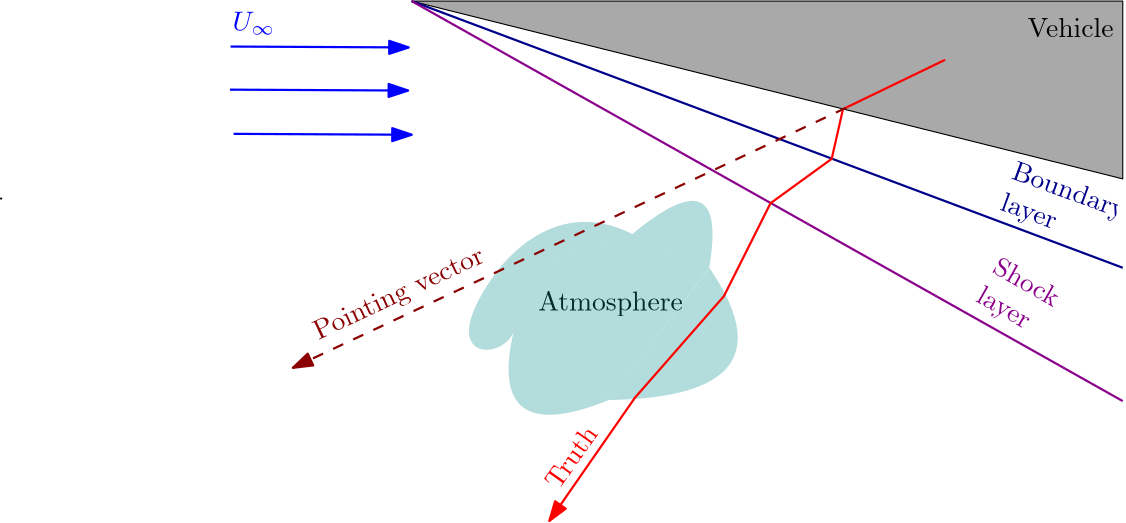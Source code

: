 <?xml version="1.0"?>
<!DOCTYPE ipe SYSTEM "ipe.dtd">
<ipe version="70218" creator="Ipe 7.2.28">
<info created="D:20240301155519" modified="D:20240301224914"/>
<ipestyle name="basic">
<symbol name="arrow/arc(spx)">
<path stroke="sym-stroke" fill="sym-stroke" pen="sym-pen">
0 0 m
-1 0.333 l
-1 -0.333 l
h
</path>
</symbol>
<symbol name="arrow/farc(spx)">
<path stroke="sym-stroke" fill="white" pen="sym-pen">
0 0 m
-1 0.333 l
-1 -0.333 l
h
</path>
</symbol>
<symbol name="arrow/ptarc(spx)">
<path stroke="sym-stroke" fill="sym-stroke" pen="sym-pen">
0 0 m
-1 0.333 l
-0.8 0 l
-1 -0.333 l
h
</path>
</symbol>
<symbol name="arrow/fptarc(spx)">
<path stroke="sym-stroke" fill="white" pen="sym-pen">
0 0 m
-1 0.333 l
-0.8 0 l
-1 -0.333 l
h
</path>
</symbol>
<symbol name="mark/circle(sx)" transformations="translations">
<path fill="sym-stroke">
0.6 0 0 0.6 0 0 e
0.4 0 0 0.4 0 0 e
</path>
</symbol>
<symbol name="mark/disk(sx)" transformations="translations">
<path fill="sym-stroke">
0.6 0 0 0.6 0 0 e
</path>
</symbol>
<symbol name="mark/fdisk(sfx)" transformations="translations">
<group>
<path fill="sym-fill">
0.5 0 0 0.5 0 0 e
</path>
<path fill="sym-stroke" fillrule="eofill">
0.6 0 0 0.6 0 0 e
0.4 0 0 0.4 0 0 e
</path>
</group>
</symbol>
<symbol name="mark/box(sx)" transformations="translations">
<path fill="sym-stroke" fillrule="eofill">
-0.6 -0.6 m
0.6 -0.6 l
0.6 0.6 l
-0.6 0.6 l
h
-0.4 -0.4 m
0.4 -0.4 l
0.4 0.4 l
-0.4 0.4 l
h
</path>
</symbol>
<symbol name="mark/square(sx)" transformations="translations">
<path fill="sym-stroke">
-0.6 -0.6 m
0.6 -0.6 l
0.6 0.6 l
-0.6 0.6 l
h
</path>
</symbol>
<symbol name="mark/fsquare(sfx)" transformations="translations">
<group>
<path fill="sym-fill">
-0.5 -0.5 m
0.5 -0.5 l
0.5 0.5 l
-0.5 0.5 l
h
</path>
<path fill="sym-stroke" fillrule="eofill">
-0.6 -0.6 m
0.6 -0.6 l
0.6 0.6 l
-0.6 0.6 l
h
-0.4 -0.4 m
0.4 -0.4 l
0.4 0.4 l
-0.4 0.4 l
h
</path>
</group>
</symbol>
<symbol name="mark/cross(sx)" transformations="translations">
<group>
<path fill="sym-stroke">
-0.43 -0.57 m
0.57 0.43 l
0.43 0.57 l
-0.57 -0.43 l
h
</path>
<path fill="sym-stroke">
-0.43 0.57 m
0.57 -0.43 l
0.43 -0.57 l
-0.57 0.43 l
h
</path>
</group>
</symbol>
<symbol name="arrow/fnormal(spx)">
<path stroke="sym-stroke" fill="white" pen="sym-pen">
0 0 m
-1 0.333 l
-1 -0.333 l
h
</path>
</symbol>
<symbol name="arrow/pointed(spx)">
<path stroke="sym-stroke" fill="sym-stroke" pen="sym-pen">
0 0 m
-1 0.333 l
-0.8 0 l
-1 -0.333 l
h
</path>
</symbol>
<symbol name="arrow/fpointed(spx)">
<path stroke="sym-stroke" fill="white" pen="sym-pen">
0 0 m
-1 0.333 l
-0.8 0 l
-1 -0.333 l
h
</path>
</symbol>
<symbol name="arrow/linear(spx)">
<path stroke="sym-stroke" pen="sym-pen">
-1 0.333 m
0 0 l
-1 -0.333 l
</path>
</symbol>
<symbol name="arrow/fdouble(spx)">
<path stroke="sym-stroke" fill="white" pen="sym-pen">
0 0 m
-1 0.333 l
-1 -0.333 l
h
-1 0 m
-2 0.333 l
-2 -0.333 l
h
</path>
</symbol>
<symbol name="arrow/double(spx)">
<path stroke="sym-stroke" fill="sym-stroke" pen="sym-pen">
0 0 m
-1 0.333 l
-1 -0.333 l
h
-1 0 m
-2 0.333 l
-2 -0.333 l
h
</path>
</symbol>
<symbol name="arrow/mid-normal(spx)">
<path stroke="sym-stroke" fill="sym-stroke" pen="sym-pen">
0.5 0 m
-0.5 0.333 l
-0.5 -0.333 l
h
</path>
</symbol>
<symbol name="arrow/mid-fnormal(spx)">
<path stroke="sym-stroke" fill="white" pen="sym-pen">
0.5 0 m
-0.5 0.333 l
-0.5 -0.333 l
h
</path>
</symbol>
<symbol name="arrow/mid-pointed(spx)">
<path stroke="sym-stroke" fill="sym-stroke" pen="sym-pen">
0.5 0 m
-0.5 0.333 l
-0.3 0 l
-0.5 -0.333 l
h
</path>
</symbol>
<symbol name="arrow/mid-fpointed(spx)">
<path stroke="sym-stroke" fill="white" pen="sym-pen">
0.5 0 m
-0.5 0.333 l
-0.3 0 l
-0.5 -0.333 l
h
</path>
</symbol>
<symbol name="arrow/mid-double(spx)">
<path stroke="sym-stroke" fill="sym-stroke" pen="sym-pen">
1 0 m
0 0.333 l
0 -0.333 l
h
0 0 m
-1 0.333 l
-1 -0.333 l
h
</path>
</symbol>
<symbol name="arrow/mid-fdouble(spx)">
<path stroke="sym-stroke" fill="white" pen="sym-pen">
1 0 m
0 0.333 l
0 -0.333 l
h
0 0 m
-1 0.333 l
-1 -0.333 l
h
</path>
</symbol>
<anglesize name="22.5 deg" value="22.5"/>
<anglesize name="30 deg" value="30"/>
<anglesize name="45 deg" value="45"/>
<anglesize name="60 deg" value="60"/>
<anglesize name="90 deg" value="90"/>
<arrowsize name="large" value="10"/>
<arrowsize name="small" value="5"/>
<arrowsize name="tiny" value="3"/>
<color name="blue" value="0 0 1"/>
<color name="brown" value="0.647 0.165 0.165"/>
<color name="darkblue" value="0 0 0.545"/>
<color name="darkcyan" value="0 0.545 0.545"/>
<color name="darkgray" value="0.663"/>
<color name="darkgreen" value="0 0.392 0"/>
<color name="darkmagenta" value="0.545 0 0.545"/>
<color name="darkorange" value="1 0.549 0"/>
<color name="darkred" value="0.545 0 0"/>
<color name="gold" value="1 0.843 0"/>
<color name="gray" value="0.745"/>
<color name="green" value="0 1 0"/>
<color name="lightblue" value="0.678 0.847 0.902"/>
<color name="lightcyan" value="0.878 1 1"/>
<color name="lightgray" value="0.827"/>
<color name="lightgreen" value="0.565 0.933 0.565"/>
<color name="lightyellow" value="1 1 0.878"/>
<color name="navy" value="0 0 0.502"/>
<color name="orange" value="1 0.647 0"/>
<color name="pink" value="1 0.753 0.796"/>
<color name="purple" value="0.627 0.125 0.941"/>
<color name="red" value="1 0 0"/>
<color name="seagreen" value="0.18 0.545 0.341"/>
<color name="turquoise" value="0.251 0.878 0.816"/>
<color name="violet" value="0.933 0.51 0.933"/>
<color name="yellow" value="1 1 0"/>
<dashstyle name="dash dot dotted" value="[4 2 1 2 1 2] 0"/>
<dashstyle name="dash dotted" value="[4 2 1 2] 0"/>
<dashstyle name="dashed" value="[4] 0"/>
<dashstyle name="dotted" value="[1 3] 0"/>
<gridsize name="10 pts (~3.5 mm)" value="10"/>
<gridsize name="14 pts (~5 mm)" value="14"/>
<gridsize name="16 pts (~6 mm)" value="16"/>
<gridsize name="20 pts (~7 mm)" value="20"/>
<gridsize name="28 pts (~10 mm)" value="28"/>
<gridsize name="32 pts (~12 mm)" value="32"/>
<gridsize name="4 pts" value="4"/>
<gridsize name="56 pts (~20 mm)" value="56"/>
<gridsize name="8 pts (~3 mm)" value="8"/>
<opacity name="10%" value="0.1"/>
<opacity name="30%" value="0.3"/>
<opacity name="50%" value="0.5"/>
<opacity name="75%" value="0.75"/>
<pen name="fat" value="1.2"/>
<pen name="heavier" value="0.8"/>
<pen name="ultrafat" value="2"/>
<symbolsize name="large" value="5"/>
<symbolsize name="small" value="2"/>
<symbolsize name="tiny" value="1.1"/>
<textsize name="Huge" value="\Huge"/>
<textsize name="LARGE" value="\LARGE"/>
<textsize name="Large" value="\Large"/>
<textsize name="footnote" value="\footnotesize"/>
<textsize name="huge" value="\huge"/>
<textsize name="large" value="\large"/>
<textsize name="script" value="\scriptsize"/>
<textsize name="small" value="\small"/>
<textsize name="tiny" value="\tiny"/>
<textstyle name="center" begin="\begin{center}" end="\end{center}"/>
<textstyle name="item" begin="\begin{itemize}\item{}" end="\end{itemize}"/>
<textstyle name="itemize" begin="\begin{itemize}" end="\end{itemize}"/>
<tiling name="falling" angle="-60" step="4" width="1"/>
<tiling name="rising" angle="30" step="4" width="1"/>
</ipestyle>
<page>
<layer name="alpha"/>
<layer name="EDIT-GROUP" data="active=alpha;primary=alpha;locked="/>
<view layers="alpha EDIT-GROUP" active="alpha"/>
<path layer="alpha" matrix="1 0 0 1 -0.116992 -0.336353" stroke="black" fill="darkgray">
256 768 m
512 704 l
512 768 l
512 768 l
h
</path>
<text matrix="1 0 0 1 61.5823 2.77901" transformations="translations" pos="416 752" stroke="black" type="label" width="30.995" height="6.918" depth="0" valign="baseline">Vehicle</text>
<path matrix="1 0 0 1 -0.116992 -0.336353" stroke="darkblue" pen="heavier">
256 768 m
512 672 l
512 672 l
</path>
<path matrix="1 0 0 1 -0.116992 -0.336353" stroke="darkmagenta" pen="heavier">
256 768 m
512 624 l
</path>
<path matrix="1 0 0 1 -232.258 130.789" stroke="black" pen="0.8" cap="1" join="1">
340.351 565.792 m
340.351 565.792 l
</path>
<text layer="EDIT-GROUP" matrix="1.38791 0 0 27.4735 -40.1931 -15722.12" transformations="translations" pos="264.917 596.153" stroke="black" type="label" width="52.11" height="6.926" depth="1.93" halign="center" valign="baseline">Atmosphere</text>
<group matrix="1.12597 0 0 1.30007 -56.9975 -172.071">
<group>
<group>
<group>
<group>
<group matrix="0.749149 0 0.578065 0.931629 -166.042 34.8115">
<group>
<group>
<group>
<group>
<group>
<group>
<group>
<group>
<group>
<group>
<group matrix="1 0 0 1 -44.2957 12.922">
<group matrix="1 0 0 1 0.0208411 -0.0208411">
<group>
<group>
<group>
<group>
<path matrix="1 0 0 1 -24.0196 14.5142" fill="darkcyan" opacity="30%" stroke-opacity="opaque">
189.006 629.257 m
182.886 604.155
211.842 603.977
210.407 612.628 c
</path>
<group matrix="1 0 0 1 -24.0196 14.5142">
<path matrix="0.544212 0 -1.26928 1.15722 929.268 -99.3358" fill="darkcyan" opacity="30%" stroke-opacity="opaque">
176.883 597.872 m
325.849 598.565
279.15 631.814 c
</path>
<path matrix="4.26997 0 0 1 -688.022 0" fill="darkcyan" opacity="30%" stroke-opacity="opaque">
210.407 612.628 m
214.022 577.789
223.581 592.536 c
</path>
</group>
<group matrix="1 0 0 1 -24.0196 14.5142">
<path fill="darkcyan" opacity="30%" stroke-opacity="opaque">
279.15 631.814 m
261.472 665.74
238.602 641.848 c
</path>
<path fill="darkcyan" opacity="30%" stroke-opacity="opaque">
238.602 641.848 m
192.776 654.749
189.006 629.257
189.006 629.257 c
</path>
</group>
</group>
</group>
</group>
</group>
<path fill="darkcyan" opacity="30%" stroke-opacity="opaque">
214.582 656.362 m
255.13 646.328 l
242.643 607.05 l
186.387 627.142 l
164.986 643.771 l
214.582 656.362 l
</path>
</group>
</group>
</group>
</group>
</group>
</group>
</group>
</group>
</group>
</group>
</group>
</group>
</group>
</group>
</group>
</group>
</group>
</group>
<path matrix="1 0 0 1 -0.0403943 -0.0510882" stroke="red" pen="heavier" rarrow="normal/normal">
305.491 580.581 m
336.278 624.903 l
368.338 661.496 l
385.125 694.965 l
407.15 710.939 l
411.203 728.834 l
447.957 746.586 l
447.957 746.586 l
447.957 746.586 l
</path>
<path matrix="1.23178 -0.283834 0.283845 1.23183 -299.027 -50.8432" stroke="darkred" dash="dashed" pen="heavier" rarrow="normal/normal">
272.872 620.17 m
411.203 728.834 l
</path>
<text matrix="0.905175 0.425038 -0.425038 0.905175 301.032 -35.2112" transformations="rigid" pos="218.174 649.787" stroke="darkred" type="label" width="66.584" height="6.815" depth="1.93" valign="baseline">Pointing vector</text>
<text matrix="0.579445 0.815011 -0.815011 0.579445 576.494 -33.6707" transformations="rigid" pos="354.249 580.402" stroke="red" type="label" width="25.211" height="6.918" depth="0" valign="baseline">Truth</text>
<text layer="alpha" matrix="0.939388 -0.342855 0.342855 0.939388 -147.963 285.601" transformations="rigid" pos="438.464 612.233" stroke="darkblue" type="minipage" width="40.3062" height="12.891" depth="7.92" valign="top">Boundary
layer</text>
<text matrix="0.868413 -0.495842 0.495842 0.868413 -216.418 361.927" transformations="rigid" pos="438.464 612.233" stroke="darkmagenta" type="minipage" width="40.3062" height="12.891" depth="7.92" valign="top">Shock
layer</text>
<path matrix="1 0 0 1 62.7712 -18.1606" stroke="blue" pen="heavier" rarrow="normal/normal">
192.051 769.147 m
127.922 769.466 l
127.922 769.466 l
</path>
<path matrix="1 0 0 1 62.5545 -33.6791" stroke="blue" pen="heavier" rarrow="normal/normal">
192.051 769.147 m
127.922 769.466 l
127.922 769.466 l
</path>
<path matrix="1 0 0 1 63.8536 -49.59" stroke="blue" pen="heavier" rarrow="normal/normal">
192.051 769.147 m
127.922 769.466 l
127.922 769.466 l
</path>
<text matrix="1 0 0 1 -21.646 -25.6968" transformations="translations" pos="213.041 782.723" stroke="blue" type="label" width="15.243" height="6.812" depth="1.49" valign="baseline">$U_{\infty}$</text>
</page>
</ipe>

